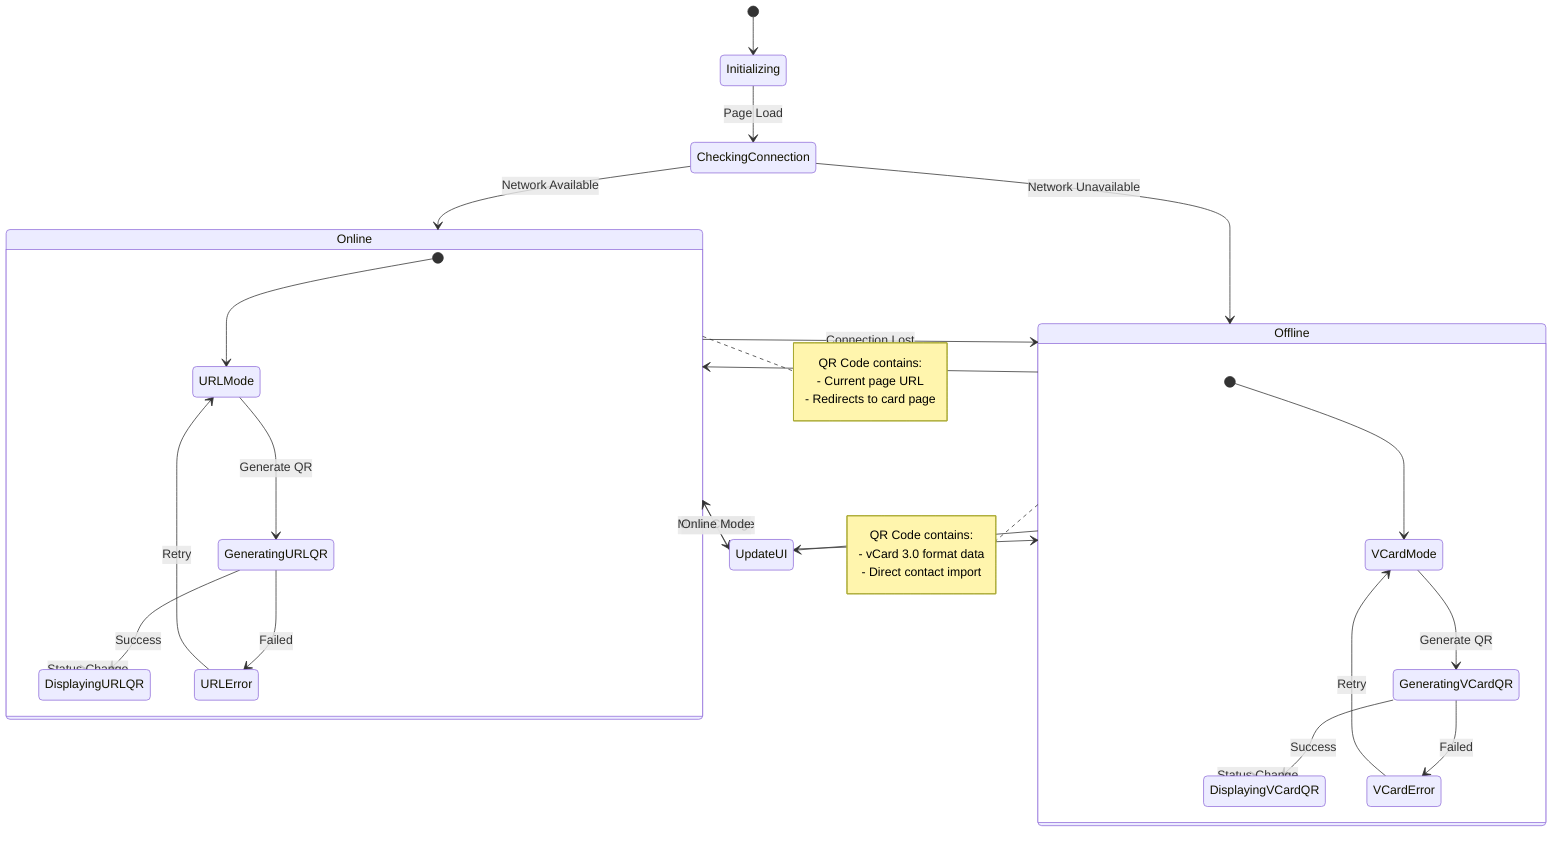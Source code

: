 stateDiagram-v2
    [*] --> Initializing
    Initializing --> CheckingConnection : Page Load
    
    CheckingConnection --> Online : Network Available
    CheckingConnection --> Offline : Network Unavailable
    
    Online --> Offline : Connection Lost
    Offline --> Online : Connection Restored
    
    state Online {
        [*] --> URLMode
        URLMode --> GeneratingURLQR : Generate QR
        GeneratingURLQR --> DisplayingURLQR : Success
        GeneratingURLQR --> URLError : Failed
        URLError --> URLMode : Retry
    }
    
    state Offline {
        [*] --> VCardMode
        VCardMode --> GeneratingVCardQR : Generate QR
        GeneratingVCardQR --> DisplayingVCardQR : Success
        GeneratingVCardQR --> VCardError : Failed
        VCardError --> VCardMode : Retry
    }
    
    DisplayingURLQR --> Online : Status Change
    DisplayingVCardQR --> Offline : Status Change
    
    Online --> UpdateUI : Mode Change
    Offline --> UpdateUI : Mode Change
    UpdateUI --> Online : Online Mode
    UpdateUI --> Offline : Offline Mode
    
    note right of Online
        QR Code contains:
        - Current page URL
        - Redirects to card page
    end note
    
    note right of Offline
        QR Code contains:
        - vCard 3.0 format data
        - Direct contact import
    end note